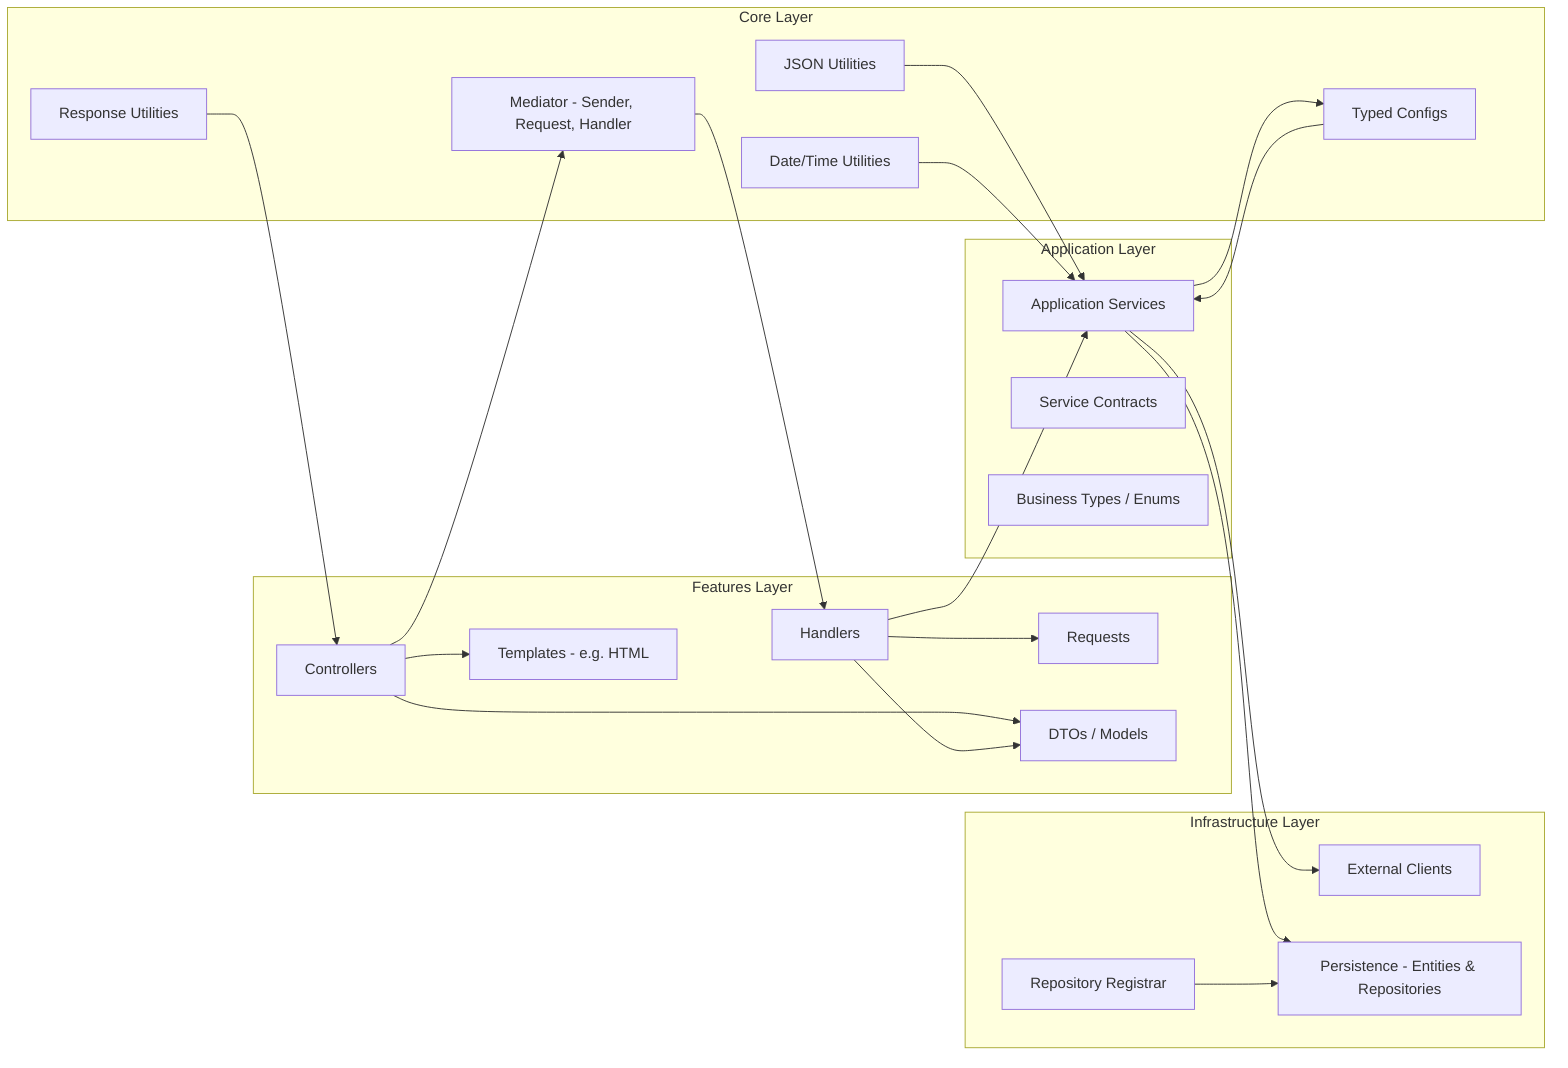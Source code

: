 flowchart LR

  subgraph Features Layer
    direction TB
    featuresControllers[Controllers]
    featuresHandlers[Handlers]
    featuresRequests[Requests]
    featuresDTOs[DTOs / Models]
    featuresTemplates[Templates - e.g. HTML]
  end

  subgraph Core Layer
    direction TB
    coreMediator[Mediator - Sender, Request, Handler]
    coreResponse[Response Utilities]
    coreJsonUtils[JSON Utilities]
    coreDateUtils[Date/Time Utilities]
    coreConfigs[Typed Configs]
  end

  subgraph Application Layer
    direction TB
    appServices[Application Services]
    appContracts[Service Contracts]
    appEnums[Business Types / Enums]
  end

  subgraph Infrastructure Layer
    direction TB
    infraClients[External Clients]
    infraPersistence[Persistence - Entities & Repositories]
    infraRegistry[Repository Registrar]
  end

  %% === Dependency Flow ===
  featuresControllers --> coreMediator
  coreMediator --> featuresHandlers
  featuresHandlers --> appServices
  appServices --> infraClients
  appServices --> infraPersistence
  appServices --> coreConfigs

  featuresControllers --> featuresDTOs
  featuresHandlers --> featuresRequests
  featuresHandlers --> featuresDTOs

  featuresControllers --> featuresTemplates

  coreResponse --> featuresControllers
  coreJsonUtils --> appServices
  coreDateUtils --> appServices
  coreConfigs --> appServices

  infraRegistry --> infraPersistence